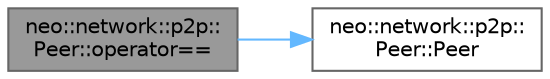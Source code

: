 digraph "neo::network::p2p::Peer::operator=="
{
 // LATEX_PDF_SIZE
  bgcolor="transparent";
  edge [fontname=Helvetica,fontsize=10,labelfontname=Helvetica,labelfontsize=10];
  node [fontname=Helvetica,fontsize=10,shape=box,height=0.2,width=0.4];
  rankdir="LR";
  Node1 [id="Node000001",label="neo::network::p2p::\lPeer::operator==",height=0.2,width=0.4,color="gray40", fillcolor="grey60", style="filled", fontcolor="black",tooltip="Checks if this Peer is equal to another Peer."];
  Node1 -> Node2 [id="edge1_Node000001_Node000002",color="steelblue1",style="solid",tooltip=" "];
  Node2 [id="Node000002",label="neo::network::p2p::\lPeer::Peer",height=0.2,width=0.4,color="grey40", fillcolor="white", style="filled",URL="$classneo_1_1network_1_1p2p_1_1_peer.html#ab5ac3e4decc887be40f105d748e8472b",tooltip="Constructs an empty Peer."];
}
